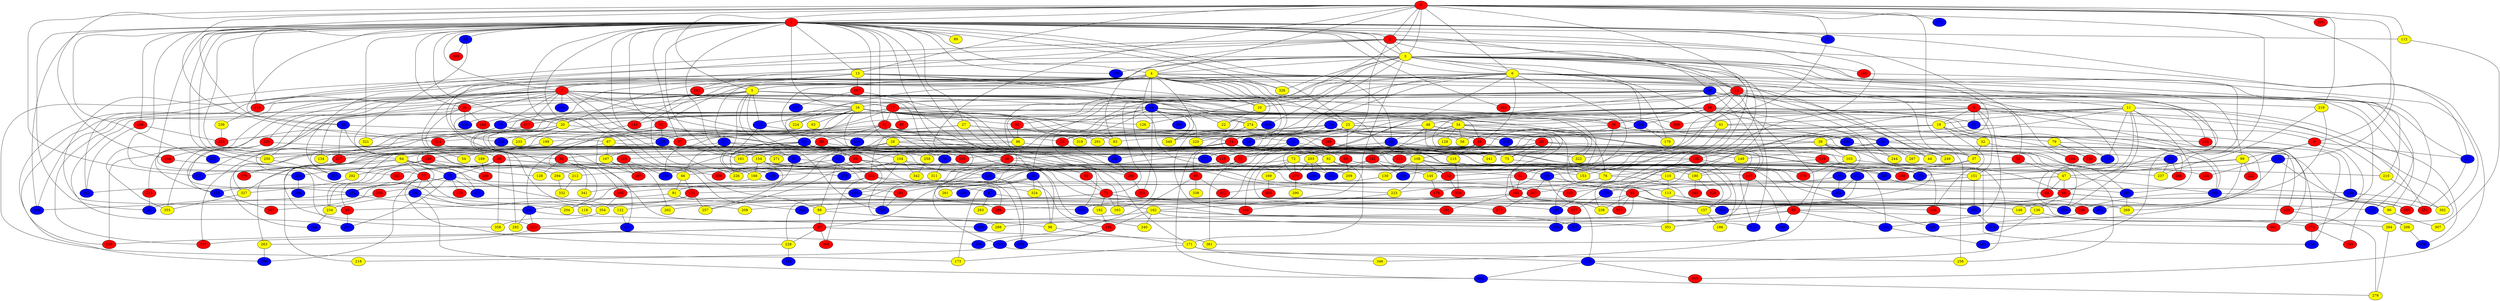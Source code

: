 graph {
0 [style = filled fillcolor = red];
1 [style = filled fillcolor = red];
2 [style = filled fillcolor = red];
3 [style = filled fillcolor = yellow];
4 [style = filled fillcolor = yellow];
5 [style = filled fillcolor = yellow];
6 [style = filled fillcolor = yellow];
7 [style = filled fillcolor = red];
8 [style = filled fillcolor = red];
9 [style = filled fillcolor = red];
10 [style = filled fillcolor = yellow];
11 [style = filled fillcolor = yellow];
12 [style = filled fillcolor = red];
13 [style = filled fillcolor = yellow];
14 [style = filled fillcolor = blue];
15 [style = filled fillcolor = blue];
16 [style = filled fillcolor = yellow];
17 [style = filled fillcolor = red];
18 [style = filled fillcolor = red];
19 [style = filled fillcolor = yellow];
20 [style = filled fillcolor = yellow];
21 [style = filled fillcolor = blue];
22 [style = filled fillcolor = yellow];
23 [style = filled fillcolor = yellow];
24 [style = filled fillcolor = blue];
25 [style = filled fillcolor = red];
26 [style = filled fillcolor = red];
27 [style = filled fillcolor = yellow];
28 [style = filled fillcolor = yellow];
29 [style = filled fillcolor = red];
30 [style = filled fillcolor = red];
31 [style = filled fillcolor = red];
32 [style = filled fillcolor = yellow];
33 [style = filled fillcolor = red];
34 [style = filled fillcolor = yellow];
35 [style = filled fillcolor = red];
36 [style = filled fillcolor = red];
37 [style = filled fillcolor = yellow];
38 [style = filled fillcolor = blue];
39 [style = filled fillcolor = yellow];
40 [style = filled fillcolor = blue];
41 [style = filled fillcolor = blue];
42 [style = filled fillcolor = blue];
43 [style = filled fillcolor = blue];
44 [style = filled fillcolor = yellow];
45 [style = filled fillcolor = blue];
46 [style = filled fillcolor = red];
47 [style = filled fillcolor = yellow];
48 [style = filled fillcolor = yellow];
49 [style = filled fillcolor = red];
50 [style = filled fillcolor = blue];
51 [style = filled fillcolor = red];
52 [style = filled fillcolor = blue];
53 [style = filled fillcolor = red];
54 [style = filled fillcolor = yellow];
55 [style = filled fillcolor = blue];
56 [style = filled fillcolor = yellow];
57 [style = filled fillcolor = red];
58 [style = filled fillcolor = red];
59 [style = filled fillcolor = red];
60 [style = filled fillcolor = red];
61 [style = filled fillcolor = yellow];
62 [style = filled fillcolor = red];
63 [style = filled fillcolor = yellow];
64 [style = filled fillcolor = yellow];
65 [style = filled fillcolor = red];
66 [style = filled fillcolor = yellow];
67 [style = filled fillcolor = yellow];
68 [style = filled fillcolor = red];
69 [style = filled fillcolor = red];
70 [style = filled fillcolor = blue];
71 [style = filled fillcolor = red];
72 [style = filled fillcolor = yellow];
73 [style = filled fillcolor = yellow];
74 [style = filled fillcolor = red];
75 [style = filled fillcolor = red];
76 [style = filled fillcolor = yellow];
77 [style = filled fillcolor = red];
78 [style = filled fillcolor = blue];
79 [style = filled fillcolor = yellow];
80 [style = filled fillcolor = red];
81 [style = filled fillcolor = red];
82 [style = filled fillcolor = blue];
83 [style = filled fillcolor = yellow];
84 [style = filled fillcolor = blue];
85 [style = filled fillcolor = red];
86 [style = filled fillcolor = blue];
87 [style = filled fillcolor = blue];
88 [style = filled fillcolor = yellow];
89 [style = filled fillcolor = yellow];
90 [style = filled fillcolor = yellow];
91 [style = filled fillcolor = yellow];
92 [style = filled fillcolor = yellow];
93 [style = filled fillcolor = red];
94 [style = filled fillcolor = blue];
95 [style = filled fillcolor = red];
96 [style = filled fillcolor = yellow];
97 [style = filled fillcolor = red];
98 [style = filled fillcolor = yellow];
99 [style = filled fillcolor = yellow];
100 [style = filled fillcolor = red];
101 [style = filled fillcolor = red];
102 [style = filled fillcolor = red];
103 [style = filled fillcolor = yellow];
104 [style = filled fillcolor = yellow];
105 [style = filled fillcolor = blue];
106 [style = filled fillcolor = red];
107 [style = filled fillcolor = red];
108 [style = filled fillcolor = yellow];
109 [style = filled fillcolor = red];
110 [style = filled fillcolor = yellow];
111 [style = filled fillcolor = red];
112 [style = filled fillcolor = yellow];
113 [style = filled fillcolor = yellow];
114 [style = filled fillcolor = red];
115 [style = filled fillcolor = yellow];
116 [style = filled fillcolor = red];
117 [style = filled fillcolor = red];
118 [style = filled fillcolor = yellow];
119 [style = filled fillcolor = red];
120 [style = filled fillcolor = red];
121 [style = filled fillcolor = blue];
122 [style = filled fillcolor = yellow];
123 [style = filled fillcolor = red];
124 [style = filled fillcolor = blue];
125 [style = filled fillcolor = red];
126 [style = filled fillcolor = yellow];
127 [style = filled fillcolor = blue];
128 [style = filled fillcolor = yellow];
129 [style = filled fillcolor = yellow];
130 [style = filled fillcolor = yellow];
131 [style = filled fillcolor = red];
132 [style = filled fillcolor = blue];
133 [style = filled fillcolor = blue];
134 [style = filled fillcolor = yellow];
135 [style = filled fillcolor = blue];
136 [style = filled fillcolor = yellow];
137 [style = filled fillcolor = blue];
138 [style = filled fillcolor = blue];
139 [style = filled fillcolor = blue];
140 [style = filled fillcolor = red];
141 [style = filled fillcolor = red];
142 [style = filled fillcolor = red];
143 [style = filled fillcolor = red];
144 [style = filled fillcolor = blue];
145 [style = filled fillcolor = yellow];
146 [style = filled fillcolor = blue];
147 [style = filled fillcolor = red];
148 [style = filled fillcolor = yellow];
149 [style = filled fillcolor = yellow];
150 [style = filled fillcolor = red];
151 [style = filled fillcolor = yellow];
152 [style = filled fillcolor = red];
153 [style = filled fillcolor = yellow];
154 [style = filled fillcolor = yellow];
155 [style = filled fillcolor = blue];
156 [style = filled fillcolor = blue];
157 [style = filled fillcolor = yellow];
158 [style = filled fillcolor = blue];
159 [style = filled fillcolor = blue];
160 [style = filled fillcolor = red];
161 [style = filled fillcolor = yellow];
162 [style = filled fillcolor = yellow];
163 [style = filled fillcolor = yellow];
164 [style = filled fillcolor = red];
165 [style = filled fillcolor = red];
166 [style = filled fillcolor = yellow];
167 [style = filled fillcolor = yellow];
168 [style = filled fillcolor = red];
169 [style = filled fillcolor = yellow];
170 [style = filled fillcolor = red];
171 [style = filled fillcolor = yellow];
172 [style = filled fillcolor = blue];
173 [style = filled fillcolor = yellow];
174 [style = filled fillcolor = blue];
175 [style = filled fillcolor = blue];
176 [style = filled fillcolor = blue];
177 [style = filled fillcolor = blue];
178 [style = filled fillcolor = red];
179 [style = filled fillcolor = yellow];
180 [style = filled fillcolor = yellow];
181 [style = filled fillcolor = red];
182 [style = filled fillcolor = yellow];
183 [style = filled fillcolor = blue];
184 [style = filled fillcolor = red];
185 [style = filled fillcolor = red];
186 [style = filled fillcolor = yellow];
187 [style = filled fillcolor = red];
188 [style = filled fillcolor = blue];
189 [style = filled fillcolor = yellow];
190 [style = filled fillcolor = blue];
191 [style = filled fillcolor = red];
192 [style = filled fillcolor = blue];
193 [style = filled fillcolor = red];
194 [style = filled fillcolor = blue];
195 [style = filled fillcolor = red];
196 [style = filled fillcolor = blue];
197 [style = filled fillcolor = red];
198 [style = filled fillcolor = blue];
199 [style = filled fillcolor = yellow];
200 [style = filled fillcolor = red];
201 [style = filled fillcolor = blue];
202 [style = filled fillcolor = blue];
203 [style = filled fillcolor = yellow];
204 [style = filled fillcolor = yellow];
205 [style = filled fillcolor = blue];
206 [style = filled fillcolor = yellow];
207 [style = filled fillcolor = blue];
208 [style = filled fillcolor = yellow];
209 [style = filled fillcolor = yellow];
210 [style = filled fillcolor = yellow];
211 [style = filled fillcolor = blue];
212 [style = filled fillcolor = yellow];
213 [style = filled fillcolor = blue];
214 [style = filled fillcolor = red];
215 [style = filled fillcolor = red];
216 [style = filled fillcolor = red];
217 [style = filled fillcolor = red];
218 [style = filled fillcolor = yellow];
219 [style = filled fillcolor = yellow];
220 [style = filled fillcolor = yellow];
221 [style = filled fillcolor = blue];
222 [style = filled fillcolor = red];
223 [style = filled fillcolor = yellow];
224 [style = filled fillcolor = yellow];
225 [style = filled fillcolor = blue];
226 [style = filled fillcolor = yellow];
227 [style = filled fillcolor = blue];
228 [style = filled fillcolor = yellow];
229 [style = filled fillcolor = blue];
230 [style = filled fillcolor = red];
231 [style = filled fillcolor = blue];
232 [style = filled fillcolor = blue];
233 [style = filled fillcolor = yellow];
234 [style = filled fillcolor = yellow];
235 [style = filled fillcolor = red];
236 [style = filled fillcolor = yellow];
237 [style = filled fillcolor = yellow];
238 [style = filled fillcolor = yellow];
239 [style = filled fillcolor = red];
240 [style = filled fillcolor = yellow];
241 [style = filled fillcolor = yellow];
242 [style = filled fillcolor = blue];
243 [style = filled fillcolor = red];
244 [style = filled fillcolor = yellow];
245 [style = filled fillcolor = blue];
246 [style = filled fillcolor = blue];
247 [style = filled fillcolor = blue];
248 [style = filled fillcolor = blue];
249 [style = filled fillcolor = yellow];
250 [style = filled fillcolor = yellow];
251 [style = filled fillcolor = red];
252 [style = filled fillcolor = blue];
253 [style = filled fillcolor = red];
254 [style = filled fillcolor = red];
255 [style = filled fillcolor = blue];
256 [style = filled fillcolor = yellow];
257 [style = filled fillcolor = yellow];
258 [style = filled fillcolor = blue];
259 [style = filled fillcolor = yellow];
260 [style = filled fillcolor = red];
261 [style = filled fillcolor = yellow];
262 [style = filled fillcolor = yellow];
263 [style = filled fillcolor = yellow];
264 [style = filled fillcolor = yellow];
265 [style = filled fillcolor = blue];
266 [style = filled fillcolor = red];
267 [style = filled fillcolor = red];
268 [style = filled fillcolor = red];
269 [style = filled fillcolor = yellow];
270 [style = filled fillcolor = blue];
271 [style = filled fillcolor = yellow];
272 [style = filled fillcolor = red];
273 [style = filled fillcolor = red];
274 [style = filled fillcolor = yellow];
275 [style = filled fillcolor = blue];
276 [style = filled fillcolor = red];
277 [style = filled fillcolor = red];
278 [style = filled fillcolor = yellow];
279 [style = filled fillcolor = blue];
280 [style = filled fillcolor = red];
281 [style = filled fillcolor = blue];
282 [style = filled fillcolor = yellow];
283 [style = filled fillcolor = yellow];
284 [style = filled fillcolor = blue];
285 [style = filled fillcolor = red];
286 [style = filled fillcolor = blue];
287 [style = filled fillcolor = yellow];
288 [style = filled fillcolor = yellow];
289 [style = filled fillcolor = blue];
290 [style = filled fillcolor = yellow];
291 [style = filled fillcolor = yellow];
292 [style = filled fillcolor = yellow];
293 [style = filled fillcolor = red];
294 [style = filled fillcolor = yellow];
295 [style = filled fillcolor = blue];
296 [style = filled fillcolor = red];
297 [style = filled fillcolor = blue];
298 [style = filled fillcolor = blue];
299 [style = filled fillcolor = blue];
300 [style = filled fillcolor = blue];
301 [style = filled fillcolor = red];
302 [style = filled fillcolor = yellow];
303 [style = filled fillcolor = red];
304 [style = filled fillcolor = blue];
305 [style = filled fillcolor = red];
306 [style = filled fillcolor = blue];
307 [style = filled fillcolor = yellow];
308 [style = filled fillcolor = red];
309 [style = filled fillcolor = red];
310 [style = filled fillcolor = blue];
311 [style = filled fillcolor = yellow];
312 [style = filled fillcolor = red];
313 [style = filled fillcolor = red];
314 [style = filled fillcolor = blue];
315 [style = filled fillcolor = red];
316 [style = filled fillcolor = blue];
317 [style = filled fillcolor = blue];
318 [style = filled fillcolor = red];
319 [style = filled fillcolor = yellow];
320 [style = filled fillcolor = blue];
321 [style = filled fillcolor = yellow];
322 [style = filled fillcolor = yellow];
323 [style = filled fillcolor = blue];
324 [style = filled fillcolor = yellow];
325 [style = filled fillcolor = red];
326 [style = filled fillcolor = yellow];
327 [style = filled fillcolor = yellow];
328 [style = filled fillcolor = blue];
329 [style = filled fillcolor = red];
330 [style = filled fillcolor = blue];
331 [style = filled fillcolor = blue];
332 [style = filled fillcolor = yellow];
333 [style = filled fillcolor = blue];
334 [style = filled fillcolor = blue];
335 [style = filled fillcolor = red];
336 [style = filled fillcolor = blue];
337 [style = filled fillcolor = blue];
338 [style = filled fillcolor = yellow];
339 [style = filled fillcolor = red];
340 [style = filled fillcolor = blue];
341 [style = filled fillcolor = yellow];
342 [style = filled fillcolor = yellow];
343 [style = filled fillcolor = red];
344 [style = filled fillcolor = blue];
345 [style = filled fillcolor = red];
346 [style = filled fillcolor = yellow];
347 [style = filled fillcolor = red];
348 [style = filled fillcolor = red];
349 [style = filled fillcolor = yellow];
350 [style = filled fillcolor = blue];
351 [style = filled fillcolor = yellow];
352 [style = filled fillcolor = red];
353 [style = filled fillcolor = blue];
354 [style = filled fillcolor = yellow];
355 [style = filled fillcolor = yellow];
356 [style = filled fillcolor = blue];
357 [style = filled fillcolor = red];
358 [style = filled fillcolor = yellow];
359 [style = filled fillcolor = blue];
360 [style = filled fillcolor = red];
361 [style = filled fillcolor = yellow];
0 -- 5;
0 -- 6;
0 -- 9;
0 -- 13;
0 -- 37;
0 -- 43;
0 -- 47;
0 -- 112;
0 -- 126;
0 -- 133;
0 -- 137;
0 -- 152;
0 -- 172;
0 -- 198;
0 -- 214;
0 -- 216;
0 -- 219;
0 -- 4;
0 -- 3;
0 -- 2;
0 -- 1;
0 -- 231;
0 -- 254;
1 -- 2;
1 -- 3;
1 -- 4;
1 -- 6;
1 -- 7;
1 -- 12;
1 -- 13;
1 -- 16;
1 -- 20;
1 -- 23;
1 -- 27;
1 -- 28;
1 -- 31;
1 -- 35;
1 -- 42;
1 -- 43;
1 -- 46;
1 -- 50;
1 -- 55;
1 -- 57;
1 -- 64;
1 -- 77;
1 -- 81;
1 -- 82;
1 -- 88;
1 -- 89;
1 -- 105;
1 -- 109;
1 -- 112;
1 -- 114;
1 -- 118;
1 -- 184;
1 -- 201;
1 -- 221;
1 -- 225;
1 -- 231;
1 -- 248;
1 -- 250;
1 -- 270;
1 -- 271;
1 -- 281;
1 -- 297;
1 -- 303;
1 -- 321;
1 -- 326;
1 -- 350;
2 -- 3;
2 -- 15;
2 -- 41;
2 -- 83;
2 -- 94;
2 -- 114;
2 -- 141;
2 -- 175;
2 -- 238;
2 -- 315;
3 -- 4;
3 -- 5;
3 -- 6;
3 -- 8;
3 -- 12;
3 -- 30;
3 -- 40;
3 -- 61;
3 -- 69;
3 -- 95;
3 -- 101;
3 -- 102;
3 -- 124;
3 -- 153;
3 -- 162;
3 -- 210;
3 -- 242;
3 -- 270;
3 -- 326;
3 -- 333;
3 -- 340;
4 -- 5;
4 -- 7;
4 -- 10;
4 -- 14;
4 -- 20;
4 -- 21;
4 -- 22;
4 -- 23;
4 -- 36;
4 -- 37;
4 -- 85;
4 -- 92;
4 -- 144;
4 -- 156;
4 -- 158;
4 -- 209;
4 -- 211;
4 -- 220;
4 -- 224;
4 -- 239;
4 -- 256;
4 -- 326;
4 -- 349;
4 -- 355;
5 -- 10;
5 -- 14;
5 -- 29;
5 -- 35;
5 -- 82;
5 -- 108;
5 -- 121;
5 -- 163;
5 -- 168;
5 -- 183;
5 -- 197;
5 -- 248;
5 -- 274;
5 -- 340;
5 -- 358;
6 -- 10;
6 -- 11;
6 -- 12;
6 -- 29;
6 -- 38;
6 -- 44;
6 -- 51;
6 -- 62;
6 -- 74;
6 -- 81;
6 -- 96;
6 -- 99;
6 -- 141;
6 -- 160;
6 -- 179;
6 -- 200;
6 -- 273;
7 -- 16;
7 -- 17;
7 -- 35;
7 -- 46;
7 -- 57;
7 -- 58;
7 -- 78;
7 -- 111;
7 -- 114;
7 -- 123;
7 -- 132;
7 -- 154;
7 -- 185;
7 -- 245;
7 -- 250;
7 -- 258;
7 -- 299;
7 -- 308;
7 -- 335;
7 -- 355;
8 -- 9;
8 -- 19;
8 -- 52;
8 -- 135;
8 -- 151;
8 -- 159;
8 -- 177;
8 -- 210;
8 -- 246;
8 -- 264;
8 -- 308;
8 -- 357;
9 -- 99;
9 -- 164;
9 -- 221;
9 -- 272;
10 -- 22;
11 -- 19;
11 -- 39;
11 -- 61;
11 -- 68;
11 -- 116;
11 -- 132;
11 -- 161;
11 -- 251;
11 -- 265;
11 -- 289;
11 -- 301;
11 -- 306;
12 -- 16;
12 -- 18;
12 -- 34;
12 -- 50;
12 -- 192;
12 -- 221;
12 -- 244;
12 -- 249;
12 -- 303;
12 -- 322;
12 -- 334;
13 -- 15;
13 -- 22;
13 -- 54;
13 -- 67;
13 -- 107;
13 -- 110;
13 -- 127;
13 -- 166;
13 -- 173;
14 -- 25;
14 -- 34;
14 -- 36;
14 -- 78;
14 -- 111;
14 -- 145;
14 -- 220;
14 -- 235;
14 -- 274;
14 -- 284;
14 -- 286;
14 -- 333;
14 -- 349;
14 -- 352;
15 -- 17;
15 -- 18;
15 -- 33;
15 -- 45;
15 -- 71;
15 -- 90;
15 -- 120;
15 -- 147;
15 -- 150;
15 -- 163;
15 -- 219;
15 -- 293;
15 -- 339;
16 -- 38;
16 -- 45;
16 -- 62;
16 -- 63;
16 -- 76;
16 -- 83;
16 -- 86;
16 -- 121;
16 -- 124;
16 -- 126;
16 -- 158;
16 -- 207;
16 -- 224;
16 -- 279;
16 -- 291;
16 -- 341;
16 -- 354;
17 -- 20;
17 -- 31;
17 -- 80;
17 -- 143;
17 -- 152;
17 -- 190;
17 -- 204;
17 -- 243;
17 -- 322;
17 -- 337;
18 -- 23;
18 -- 24;
18 -- 36;
18 -- 40;
18 -- 48;
18 -- 52;
18 -- 124;
18 -- 194;
18 -- 272;
18 -- 356;
19 -- 32;
19 -- 79;
19 -- 106;
19 -- 150;
19 -- 285;
19 -- 348;
20 -- 25;
20 -- 187;
20 -- 197;
20 -- 233;
20 -- 288;
20 -- 327;
21 -- 66;
21 -- 93;
21 -- 177;
21 -- 229;
21 -- 247;
21 -- 253;
23 -- 25;
23 -- 26;
23 -- 38;
23 -- 60;
23 -- 65;
23 -- 73;
23 -- 83;
23 -- 177;
23 -- 316;
24 -- 28;
24 -- 29;
24 -- 57;
24 -- 159;
24 -- 167;
24 -- 202;
24 -- 291;
24 -- 301;
24 -- 328;
25 -- 260;
26 -- 72;
26 -- 73;
26 -- 82;
26 -- 90;
26 -- 203;
26 -- 334;
27 -- 41;
27 -- 56;
27 -- 67;
27 -- 171;
27 -- 199;
27 -- 258;
28 -- 30;
28 -- 33;
28 -- 64;
28 -- 71;
28 -- 91;
28 -- 104;
28 -- 149;
29 -- 75;
29 -- 108;
29 -- 115;
29 -- 250;
29 -- 256;
29 -- 313;
29 -- 335;
30 -- 51;
30 -- 100;
30 -- 128;
31 -- 40;
31 -- 58;
31 -- 74;
31 -- 98;
31 -- 105;
31 -- 144;
31 -- 267;
31 -- 344;
32 -- 37;
32 -- 184;
33 -- 47;
34 -- 42;
34 -- 56;
34 -- 102;
34 -- 129;
34 -- 139;
34 -- 147;
34 -- 153;
34 -- 214;
35 -- 49;
35 -- 134;
35 -- 156;
35 -- 168;
35 -- 232;
36 -- 39;
36 -- 56;
36 -- 72;
36 -- 190;
36 -- 217;
37 -- 76;
37 -- 193;
39 -- 44;
39 -- 49;
39 -- 66;
39 -- 69;
39 -- 84;
39 -- 103;
39 -- 119;
39 -- 175;
39 -- 244;
39 -- 346;
40 -- 46;
40 -- 120;
40 -- 149;
40 -- 287;
40 -- 314;
41 -- 60;
41 -- 73;
41 -- 75;
41 -- 327;
42 -- 53;
42 -- 106;
42 -- 116;
42 -- 117;
42 -- 140;
42 -- 237;
43 -- 96;
43 -- 117;
43 -- 212;
45 -- 54;
45 -- 85;
45 -- 86;
45 -- 104;
45 -- 115;
45 -- 161;
45 -- 226;
45 -- 229;
45 -- 252;
45 -- 292;
46 -- 59;
46 -- 166;
46 -- 284;
47 -- 53;
47 -- 68;
47 -- 69;
47 -- 159;
47 -- 173;
48 -- 113;
48 -- 142;
48 -- 170;
48 -- 220;
48 -- 265;
48 -- 349;
49 -- 66;
49 -- 70;
49 -- 234;
49 -- 339;
49 -- 358;
50 -- 97;
50 -- 98;
50 -- 261;
50 -- 324;
50 -- 336;
51 -- 68;
51 -- 100;
51 -- 102;
52 -- 138;
52 -- 297;
53 -- 88;
53 -- 157;
53 -- 238;
53 -- 304;
53 -- 310;
53 -- 356;
53 -- 357;
55 -- 128;
55 -- 309;
57 -- 161;
58 -- 93;
58 -- 103;
58 -- 165;
59 -- 71;
60 -- 76;
60 -- 209;
61 -- 74;
61 -- 178;
61 -- 230;
62 -- 96;
62 -- 319;
64 -- 70;
64 -- 77;
64 -- 122;
64 -- 137;
64 -- 194;
64 -- 218;
64 -- 294;
65 -- 312;
65 -- 338;
65 -- 359;
66 -- 91;
66 -- 131;
67 -- 116;
67 -- 117;
67 -- 167;
69 -- 85;
69 -- 90;
69 -- 136;
69 -- 160;
69 -- 284;
70 -- 87;
70 -- 125;
70 -- 158;
70 -- 207;
70 -- 331;
70 -- 347;
71 -- 120;
71 -- 122;
71 -- 148;
71 -- 163;
71 -- 182;
71 -- 262;
71 -- 297;
72 -- 157;
72 -- 169;
72 -- 228;
72 -- 273;
72 -- 277;
73 -- 110;
74 -- 92;
74 -- 119;
74 -- 146;
74 -- 154;
74 -- 234;
74 -- 247;
74 -- 259;
74 -- 271;
74 -- 289;
74 -- 322;
75 -- 279;
75 -- 361;
76 -- 136;
76 -- 223;
77 -- 94;
77 -- 191;
77 -- 208;
77 -- 228;
77 -- 232;
77 -- 299;
78 -- 185;
78 -- 239;
78 -- 259;
78 -- 321;
78 -- 325;
79 -- 132;
79 -- 230;
79 -- 266;
81 -- 105;
81 -- 195;
81 -- 331;
82 -- 196;
82 -- 204;
83 -- 146;
84 -- 88;
84 -- 95;
84 -- 235;
85 -- 135;
85 -- 188;
85 -- 264;
85 -- 288;
85 -- 351;
86 -- 145;
86 -- 311;
87 -- 283;
87 -- 357;
88 -- 97;
88 -- 98;
90 -- 307;
91 -- 95;
91 -- 162;
92 -- 153;
92 -- 171;
92 -- 232;
93 -- 139;
93 -- 147;
93 -- 198;
93 -- 294;
93 -- 343;
94 -- 204;
94 -- 234;
94 -- 242;
94 -- 285;
95 -- 207;
96 -- 241;
96 -- 263;
97 -- 197;
97 -- 228;
97 -- 239;
97 -- 360;
97 -- 361;
98 -- 171;
99 -- 131;
99 -- 151;
99 -- 222;
99 -- 304;
100 -- 354;
101 -- 302;
102 -- 106;
102 -- 118;
102 -- 176;
102 -- 181;
102 -- 208;
102 -- 289;
102 -- 300;
102 -- 350;
103 -- 170;
103 -- 210;
104 -- 226;
104 -- 240;
104 -- 257;
104 -- 342;
104 -- 351;
104 -- 353;
105 -- 134;
105 -- 135;
105 -- 181;
105 -- 226;
107 -- 146;
107 -- 227;
108 -- 130;
108 -- 152;
108 -- 157;
108 -- 223;
108 -- 275;
109 -- 211;
109 -- 325;
110 -- 113;
110 -- 138;
110 -- 155;
111 -- 137;
111 -- 214;
112 -- 307;
113 -- 127;
113 -- 351;
114 -- 236;
115 -- 255;
115 -- 318;
116 -- 180;
116 -- 183;
117 -- 276;
119 -- 139;
119 -- 164;
119 -- 275;
120 -- 278;
121 -- 183;
121 -- 260;
122 -- 174;
123 -- 176;
123 -- 215;
123 -- 254;
124 -- 179;
124 -- 328;
127 -- 206;
130 -- 312;
131 -- 246;
131 -- 257;
132 -- 275;
133 -- 148;
133 -- 160;
133 -- 180;
135 -- 192;
136 -- 272;
136 -- 361;
138 -- 302;
139 -- 196;
139 -- 341;
140 -- 151;
140 -- 225;
140 -- 280;
140 -- 292;
141 -- 143;
142 -- 191;
142 -- 193;
142 -- 316;
142 -- 353;
143 -- 174;
145 -- 178;
146 -- 260;
147 -- 188;
147 -- 320;
149 -- 180;
150 -- 186;
150 -- 212;
150 -- 267;
150 -- 330;
151 -- 155;
151 -- 300;
152 -- 318;
154 -- 166;
154 -- 223;
154 -- 247;
154 -- 257;
155 -- 217;
157 -- 186;
158 -- 347;
159 -- 200;
159 -- 251;
162 -- 195;
162 -- 240;
162 -- 253;
162 -- 301;
162 -- 320;
162 -- 334;
165 -- 187;
165 -- 229;
166 -- 211;
166 -- 285;
167 -- 187;
167 -- 262;
169 -- 305;
171 -- 173;
171 -- 176;
171 -- 346;
175 -- 205;
175 -- 237;
175 -- 266;
176 -- 242;
176 -- 315;
180 -- 329;
180 -- 345;
182 -- 195;
185 -- 330;
189 -- 280;
190 -- 249;
191 -- 340;
194 -- 206;
194 -- 238;
194 -- 267;
195 -- 196;
195 -- 202;
198 -- 317;
198 -- 354;
199 -- 201;
200 -- 255;
202 -- 218;
202 -- 256;
203 -- 273;
203 -- 295;
203 -- 353;
205 -- 243;
205 -- 252;
206 -- 306;
210 -- 302;
212 -- 332;
213 -- 252;
213 -- 317;
214 -- 282;
215 -- 281;
217 -- 317;
219 -- 237;
219 -- 269;
221 -- 251;
223 -- 348;
225 -- 298;
228 -- 323;
231 -- 241;
232 -- 246;
232 -- 248;
234 -- 344;
235 -- 268;
235 -- 269;
235 -- 324;
235 -- 360;
236 -- 325;
242 -- 278;
246 -- 253;
246 -- 282;
246 -- 310;
247 -- 265;
250 -- 337;
253 -- 263;
253 -- 359;
254 -- 343;
259 -- 342;
260 -- 352;
263 -- 299;
264 -- 278;
265 -- 269;
267 -- 277;
268 -- 281;
272 -- 293;
272 -- 330;
273 -- 290;
274 -- 296;
274 -- 319;
274 -- 348;
292 -- 327;
294 -- 332;
296 -- 313;
297 -- 320;
300 -- 314;
327 -- 355;
354 -- 358;
}
